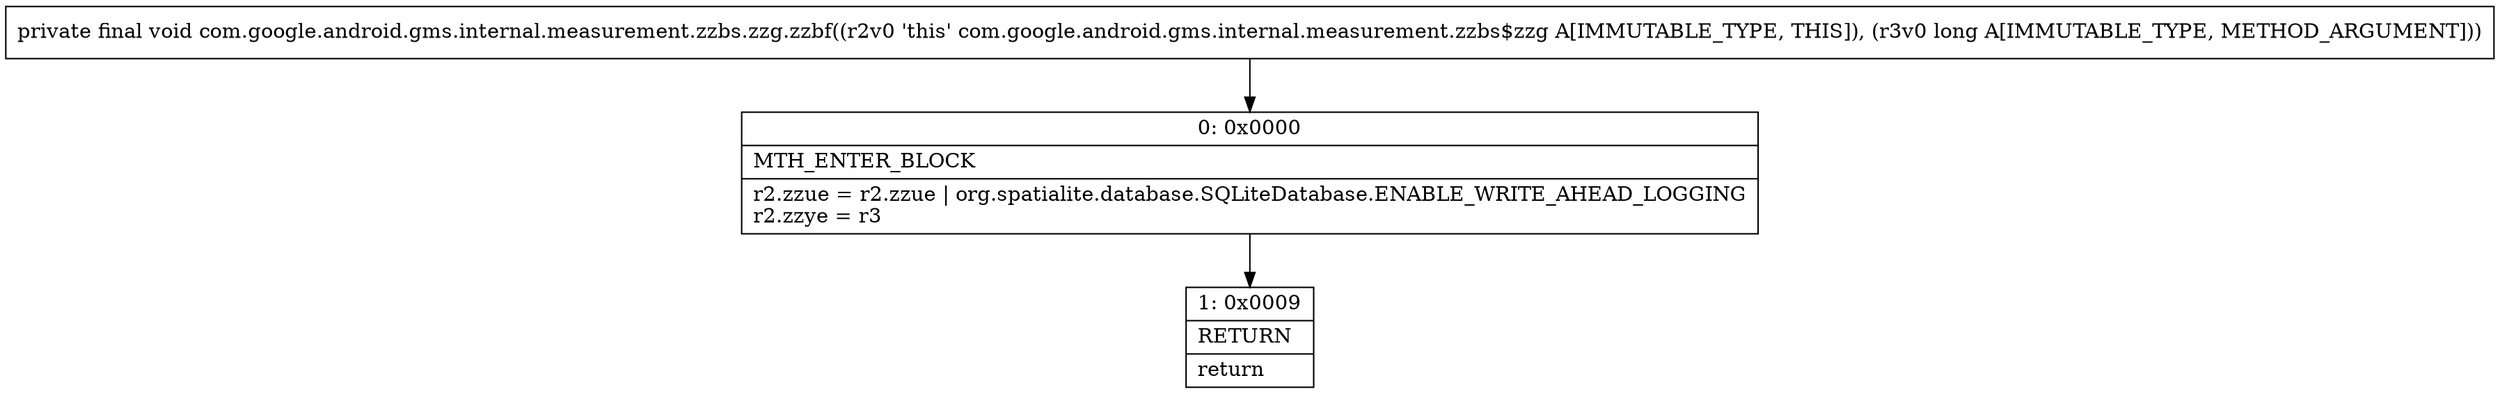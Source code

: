 digraph "CFG forcom.google.android.gms.internal.measurement.zzbs.zzg.zzbf(J)V" {
Node_0 [shape=record,label="{0\:\ 0x0000|MTH_ENTER_BLOCK\l|r2.zzue = r2.zzue \| org.spatialite.database.SQLiteDatabase.ENABLE_WRITE_AHEAD_LOGGING\lr2.zzye = r3\l}"];
Node_1 [shape=record,label="{1\:\ 0x0009|RETURN\l|return\l}"];
MethodNode[shape=record,label="{private final void com.google.android.gms.internal.measurement.zzbs.zzg.zzbf((r2v0 'this' com.google.android.gms.internal.measurement.zzbs$zzg A[IMMUTABLE_TYPE, THIS]), (r3v0 long A[IMMUTABLE_TYPE, METHOD_ARGUMENT])) }"];
MethodNode -> Node_0;
Node_0 -> Node_1;
}

